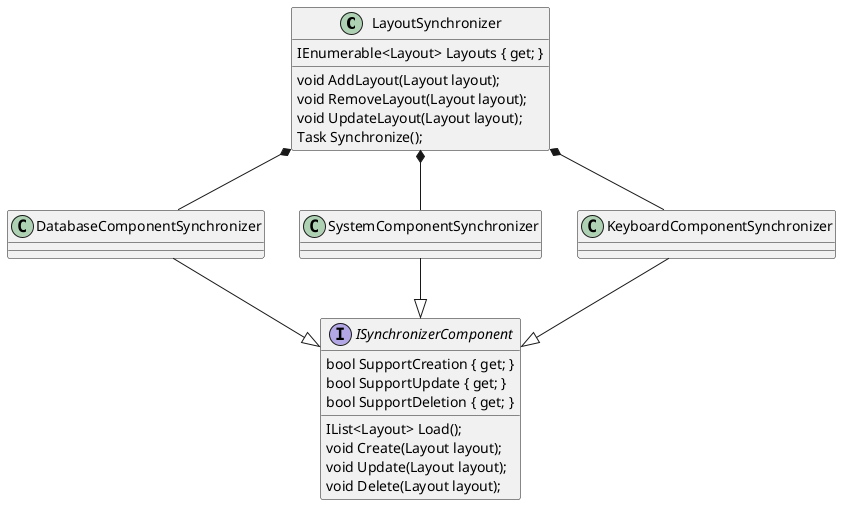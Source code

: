 @startuml

    class LayoutSynchronizer {
        IEnumerable<Layout> Layouts { get; }
        void AddLayout(Layout layout);
        void RemoveLayout(Layout layout);
        void UpdateLayout(Layout layout);
        Task Synchronize();
    }

    interface ISynchronizerComponent {
        bool SupportCreation { get; }
        bool SupportUpdate { get; }
        bool SupportDeletion { get; }
        IList<Layout> Load();
        void Create(Layout layout);
        void Update(Layout layout);
        void Delete(Layout layout);
    }

    class DatabaseComponentSynchronizer {

    }

    class SystemComponentSynchronizer {

    }

    class KeyboardComponentSynchronizer {

    }

    KeyboardComponentSynchronizer --|> ISynchronizerComponent
    DatabaseComponentSynchronizer --|> ISynchronizerComponent
    SystemComponentSynchronizer --|> ISynchronizerComponent

    LayoutSynchronizer *-- DatabaseComponentSynchronizer
    LayoutSynchronizer *-- SystemComponentSynchronizer
    LayoutSynchronizer *-- KeyboardComponentSynchronizer

@enduml